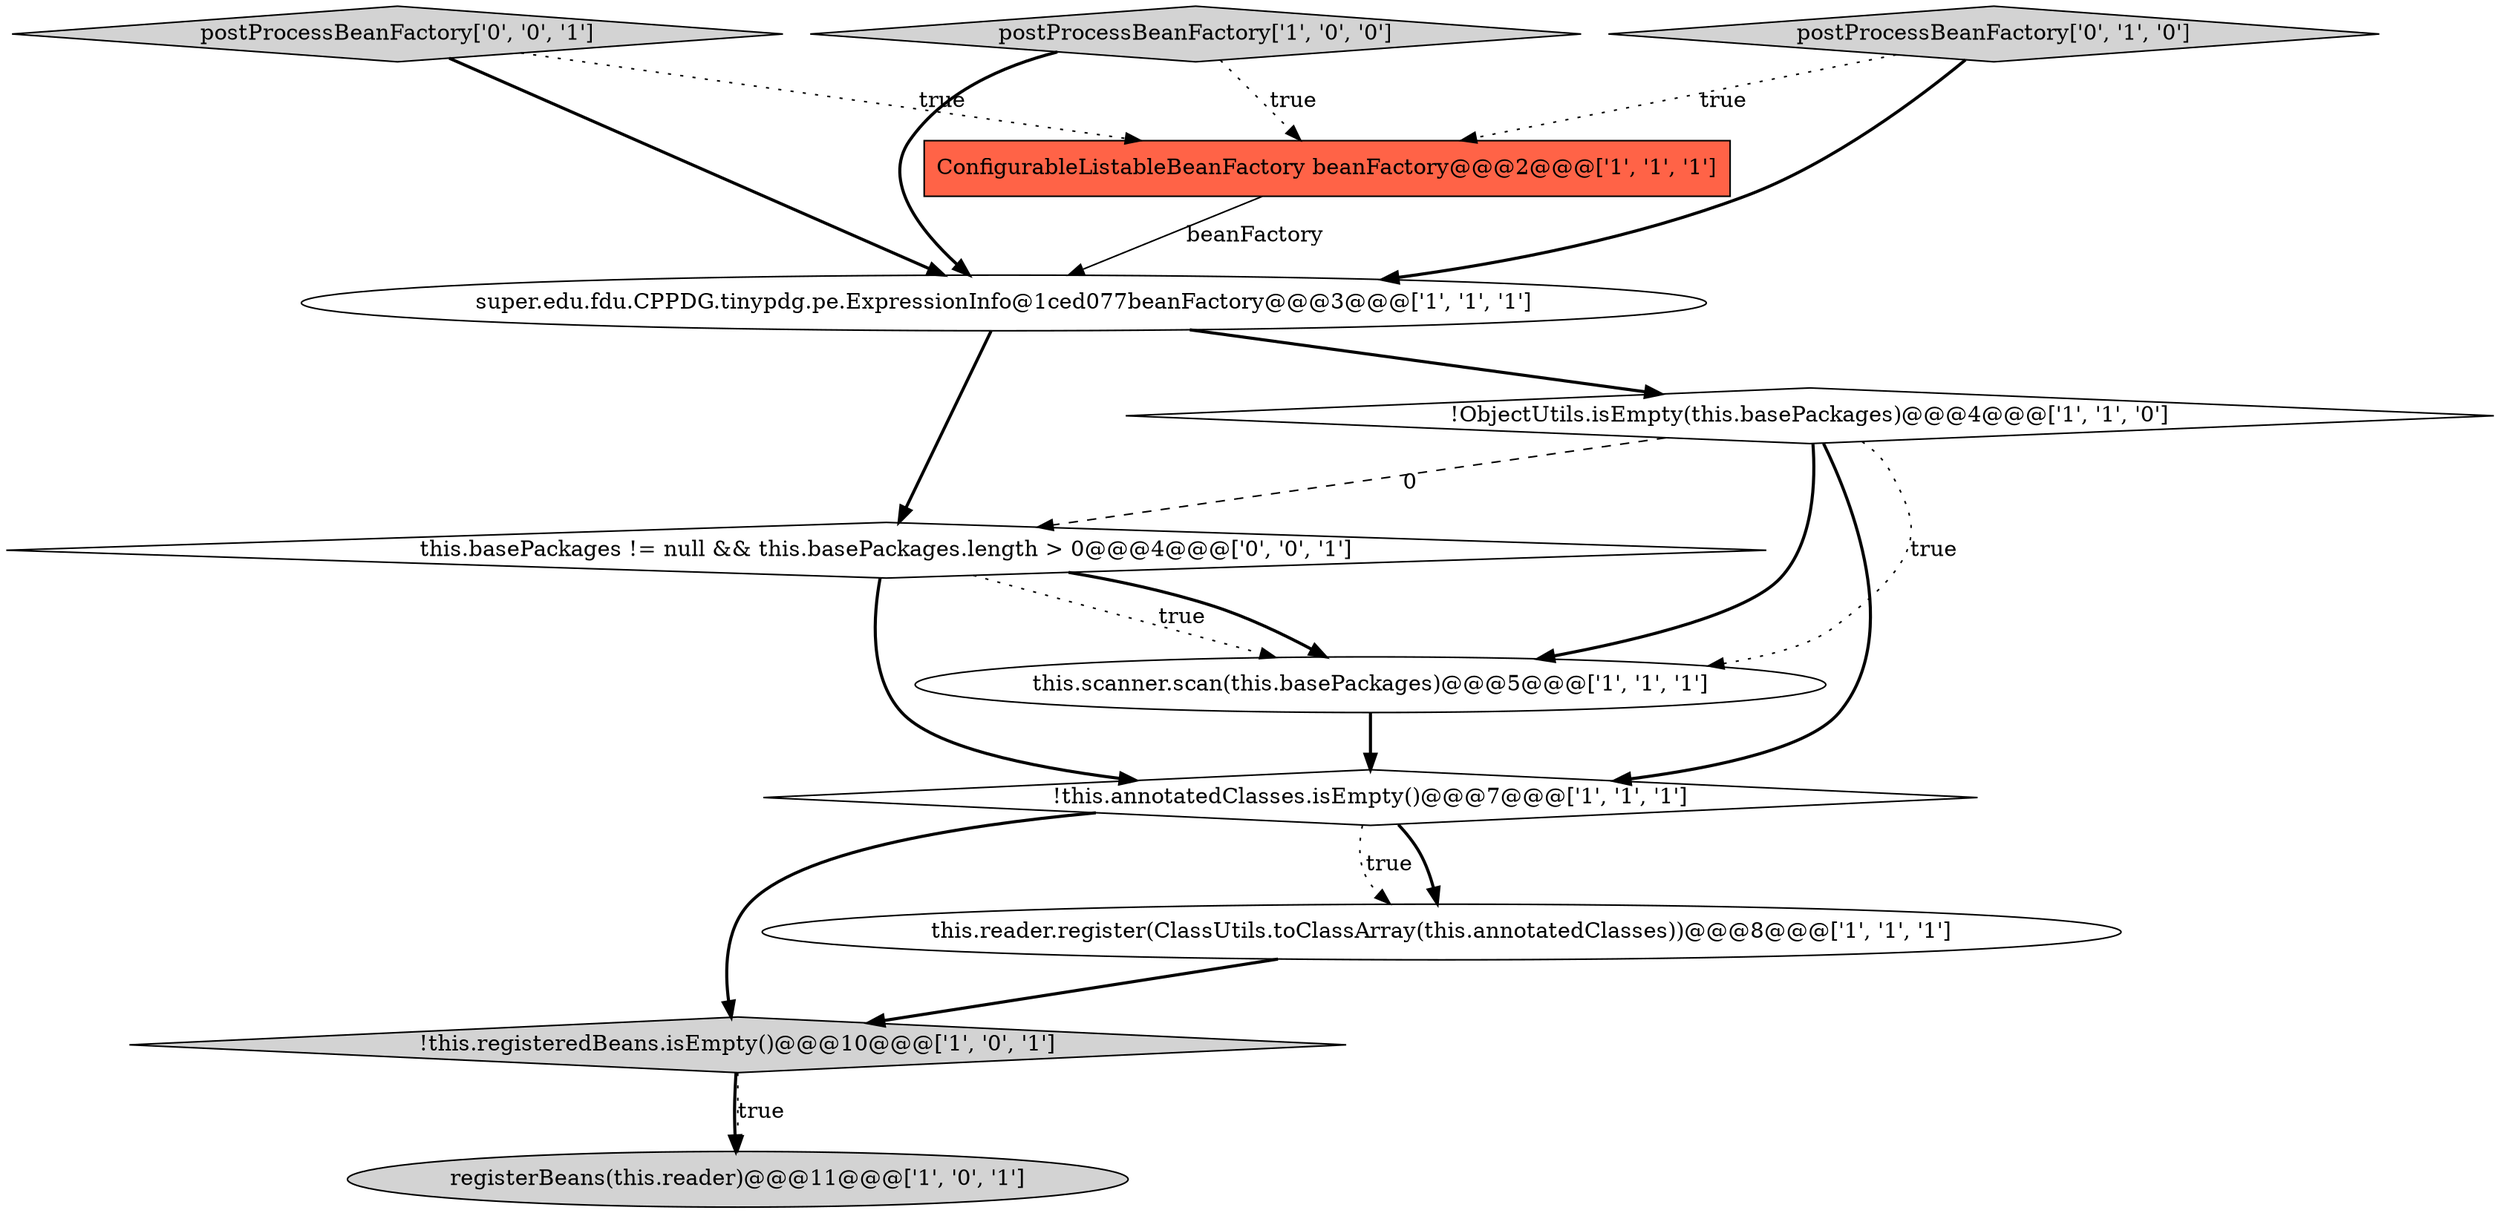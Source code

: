 digraph {
4 [style = filled, label = "ConfigurableListableBeanFactory beanFactory@@@2@@@['1', '1', '1']", fillcolor = tomato, shape = box image = "AAA0AAABBB1BBB"];
11 [style = filled, label = "postProcessBeanFactory['0', '0', '1']", fillcolor = lightgray, shape = diamond image = "AAA0AAABBB3BBB"];
6 [style = filled, label = "!ObjectUtils.isEmpty(this.basePackages)@@@4@@@['1', '1', '0']", fillcolor = white, shape = diamond image = "AAA0AAABBB1BBB"];
5 [style = filled, label = "super.edu.fdu.CPPDG.tinypdg.pe.ExpressionInfo@1ced077beanFactory@@@3@@@['1', '1', '1']", fillcolor = white, shape = ellipse image = "AAA0AAABBB1BBB"];
3 [style = filled, label = "!this.annotatedClasses.isEmpty()@@@7@@@['1', '1', '1']", fillcolor = white, shape = diamond image = "AAA0AAABBB1BBB"];
7 [style = filled, label = "!this.registeredBeans.isEmpty()@@@10@@@['1', '0', '1']", fillcolor = lightgray, shape = diamond image = "AAA0AAABBB1BBB"];
1 [style = filled, label = "this.scanner.scan(this.basePackages)@@@5@@@['1', '1', '1']", fillcolor = white, shape = ellipse image = "AAA0AAABBB1BBB"];
2 [style = filled, label = "postProcessBeanFactory['1', '0', '0']", fillcolor = lightgray, shape = diamond image = "AAA0AAABBB1BBB"];
8 [style = filled, label = "registerBeans(this.reader)@@@11@@@['1', '0', '1']", fillcolor = lightgray, shape = ellipse image = "AAA0AAABBB1BBB"];
10 [style = filled, label = "this.basePackages != null && this.basePackages.length > 0@@@4@@@['0', '0', '1']", fillcolor = white, shape = diamond image = "AAA0AAABBB3BBB"];
9 [style = filled, label = "postProcessBeanFactory['0', '1', '0']", fillcolor = lightgray, shape = diamond image = "AAA0AAABBB2BBB"];
0 [style = filled, label = "this.reader.register(ClassUtils.toClassArray(this.annotatedClasses))@@@8@@@['1', '1', '1']", fillcolor = white, shape = ellipse image = "AAA0AAABBB1BBB"];
6->3 [style = bold, label=""];
5->10 [style = bold, label=""];
4->5 [style = solid, label="beanFactory"];
6->1 [style = dotted, label="true"];
1->3 [style = bold, label=""];
10->3 [style = bold, label=""];
11->4 [style = dotted, label="true"];
7->8 [style = bold, label=""];
3->0 [style = bold, label=""];
6->10 [style = dashed, label="0"];
0->7 [style = bold, label=""];
6->1 [style = bold, label=""];
11->5 [style = bold, label=""];
5->6 [style = bold, label=""];
3->7 [style = bold, label=""];
2->4 [style = dotted, label="true"];
3->0 [style = dotted, label="true"];
9->5 [style = bold, label=""];
9->4 [style = dotted, label="true"];
10->1 [style = dotted, label="true"];
10->1 [style = bold, label=""];
7->8 [style = dotted, label="true"];
2->5 [style = bold, label=""];
}
